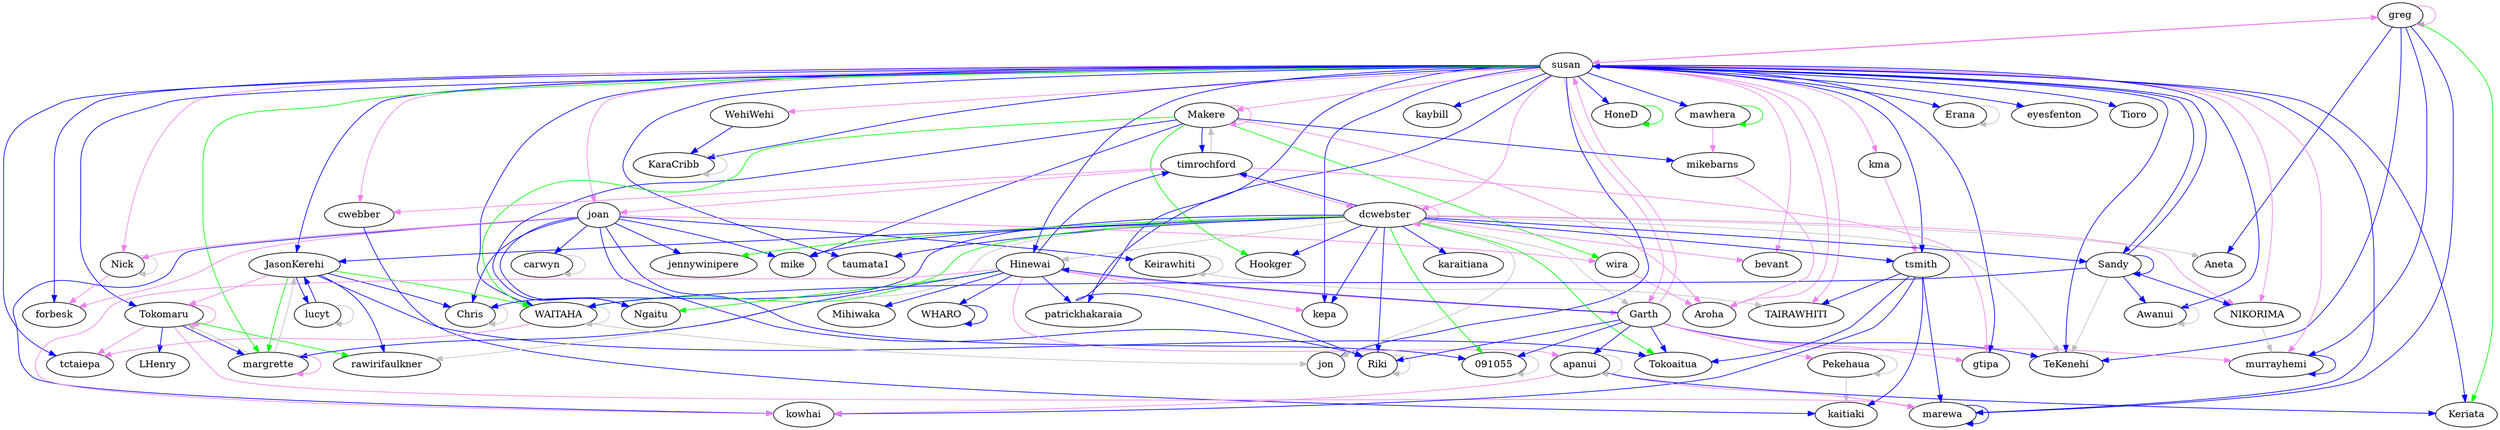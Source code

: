 digraph "G" {
   /* "greg" */
   "greg" -> "greg" [color="violet"];
   "greg" -> "susan" [color="violet"];
   "greg" -> "murrayhemi" [color="blue"];
   "greg" -> "marewa" [color="blue"];
   "greg" -> "TeKenehi" [color="blue"];
   "greg" -> "Keriata" [color="green"];
   "greg" -> "Aneta" [color="blue"];
   /* "joan" */
   "joan" -> "Keirawhiti" [color="blue"];
   "joan" -> "wira" [color="violet"];
   "joan" -> "Ngaitu" [color="blue"];
   "joan" -> "kowhai" [color="blue"];
   "joan" -> "091055" [color="blue"];
   "joan" -> "Chris" [color="blue"];
   "joan" -> "mike" [color="blue"];
   "joan" -> "forbesk" [color="violet"];
   "joan" -> "Nick" [color="violet"];
   "joan" -> "carwyn" [color="blue"];
   "joan" -> "Riki" [color="blue"];
   "joan" -> "jennywinipere" [color="blue"];
   /* "gjf" */
   /* "susan" */
   "susan" -> "murrayhemi" [color="violet"];
   "susan" -> "taumata1" [color="blue"];
   "susan" -> "cwebber" [color="violet"];
   "susan" -> "TAIRAWHITI" [color="violet"];
   "susan" -> "JasonKerehi" [color="blue"];
   "susan" -> "greg" [color="violet"];
   "susan" -> "joan" [color="violet"];
   "susan" -> "Tokomaru" [color="blue"];
   "susan" -> "Makere" [color="violet"];
   "susan" -> "WehiWehi" [color="violet"];
   "susan" -> "forbesk" [color="blue"];
   "susan" -> "KaraCribb" [color="blue"];
   "susan" -> "kma" [color="violet"];
   "susan" -> "Aroha" [color="violet"];
   "susan" -> "dcwebster" [color="violet"];
   "susan" -> "mawhera" [color="blue"];
   "susan" -> "kepa" [color="blue"];
   "susan" -> "kaybill" [color="blue"];
   "susan" -> "gtipa" [color="blue"];
   "susan" -> "tctaiepa" [color="blue"];
   "susan" -> "Hinewai" [color="blue"];
   "susan" -> "patrickhakaraia" [color="blue"];
   "susan" -> "HoneD" [color="blue"];
   "susan" -> "marewa" [color="blue"];
   "susan" -> "bevant" [color="violet"];
   "susan" -> "WAITAHA" [color="blue"];
   "susan" -> "Garth" [color="violet"];
   "susan" -> "NIKORIMA" [color="violet"];
   "susan" -> "Sandy" [color="blue"];
   "susan" -> "tsmith" [color="blue"];
   "susan" -> "Nick" [color="violet"];
   "susan" -> "Riki" [color="blue"];
   "susan" -> "TeKenehi" [color="blue"];
   "susan" -> "jon" [color="blue"];
   "susan" -> "Erana" [color="blue"];
   "susan" -> "eyesfenton" [color="blue"];
   "susan" -> "Tioro" [color="blue"];
   "susan" -> "margrette" [color="green"];
   "susan" -> "Awanui" [color="blue"];
   "susan" -> "Keriata" [color="blue"];
   /* "murrayhemi" */
   "murrayhemi" -> "murrayhemi" [color="blue"];
   /* "bcoombes" */
   /* "Keirawhiti" */
   "Keirawhiti" -> "Keirawhiti" [color="gray"];
   "Keirawhiti" -> "TAIRAWHITI" [color="gray"];
   /* "keirawhiti" */
   /* "TAIRAWHITI" */
   /* "tairawhiti" */
   /* "EastCoast" */
   /* "eastcoast" */
   /* "Hone" */
   /* "hone" */
   /* "taumata1" */
   /* "cwebber" */
   "cwebber" -> "kaitiaki" [color="blue"];
   /* "JasonKerehi" */
   "JasonKerehi" -> "lucyt" [color="blue"];
   "JasonKerehi" -> "Chris" [color="blue"];
   "JasonKerehi" -> "rawirifaulkner" [color="blue"];
   "JasonKerehi" -> "Tokomaru" [color="violet"];
   "JasonKerehi" -> "Tokoaitua" [color="blue"];
   "JasonKerehi" -> "WAITAHA" [color="green"];
   "JasonKerehi" -> "margrette" [color="green"];
   /* "jasonkerehi" */
   /* "Tokomaru" */
   "Tokomaru" -> "margrette" [color="blue"];
   "Tokomaru" -> "tctaiepa" [color="violet"];
   "Tokomaru" -> "marewa" [color="violet"];
   "Tokomaru" -> "LHenry" [color="blue"];
   "Tokomaru" -> "rawirifaulkner" [color="green"];
   "Tokomaru" -> "Tokomaru" [color="violet"];
   /* "tokomaru" */
   /* "WehiWehi" */
   "WehiWehi" -> "KaraCribb" [color="blue"];
   /* "wehiwehi" */
   /* "mharawira" */
   /* "Makere" */
   "Makere" -> "Makere" [color="violet"];
   "Makere" -> "WAITAHA" [color="green"];
   "Makere" -> "timrochford" [color="blue"];
   "Makere" -> "mikebarns" [color="blue"];
   "Makere" -> "mike" [color="blue"];
   "Makere" -> "Ngaitu" [color="blue"];
   "Makere" -> "wira" [color="green"];
   "Makere" -> "Aroha" [color="violet"];
   "Makere" -> "Hookger" [color="green"];
   /* "makere" */
   /* "forbesk" */
   /* "joncoakley" */
   /* "bledsoe1j" */
   /* "dburgess" */
   /* "chittydm" */
   /* "kma" */
   "kma" -> "tsmith" [color="violet"];
   /* "kaitiaki" */
   /* "Lucy" */
   /* "lucy" */
   /* "ngamahanga" */
   /* "taylerr" */
   /* "KaraCribb" */
   "KaraCribb" -> "KaraCribb" [color="gray"];
   /* "karacribb" */
   /* "Aroha" */
   /* "aroha" */
   /* "mikebarns" */
   "mikebarns" -> "Aroha" [color="violet"];
   /* "wira" */
   "wira" -> "Aroha" [color="violet"];
   /* "Rangikaiwhiria" */
   /* "rangikaiwhiria" */
   /* "Ronda" */
   /* "ronda" */
   /* "dcwebster" */
   "dcwebster" -> "dcwebster" [color="violet"];
   "dcwebster" -> "Hinewai" [color="gray"];
   "dcwebster" -> "taumata1" [color="blue"];
   "dcwebster" -> "bevant" [color="violet"];
   "dcwebster" -> "timrochford" [color="blue"];
   "dcwebster" -> "kepa" [color="blue"];
   "dcwebster" -> "Hookger" [color="blue"];
   "dcwebster" -> "Garth" [color="gray"];
   "dcwebster" -> "Tokoaitua" [color="green"];
   "dcwebster" -> "WAITAHA" [color="green"];
   "dcwebster" -> "091055" [color="green"];
   "dcwebster" -> "mike" [color="blue"];
   "dcwebster" -> "Chris" [color="blue"];
   "dcwebster" -> "Sandy" [color="blue"];
   "dcwebster" -> "NIKORIMA" [color="violet"];
   "dcwebster" -> "tsmith" [color="blue"];
   "dcwebster" -> "jennywinipere" [color="green"];
   "dcwebster" -> "Riki" [color="blue"];
   "dcwebster" -> "TeKenehi" [color="gray"];
   "dcwebster" -> "jon" [color="gray"];
   "dcwebster" -> "rawirifaulkner" [color="gray"];
   "dcwebster" -> "JasonKerehi" [color="blue"];
   "dcwebster" -> "karaitiana" [color="blue"];
   "dcwebster" -> "Aneta" [color="gray"];
   /* "mawhera" */
   "mawhera" -> "mawhera" [color="green"];
   "mawhera" -> "mikebarns" [color="violet"];
   /* "temarino" */
   /* "kepa" */
   /* "pita" */
   /* "Rawiri" */
   /* "rawiri" */
   /* "marus" */
   /* "Ray" */
   /* "ray" */
   /* "Otaraua" */
   /* "otaraua" */
   /* "Hookger" */
   /* "hookger" */
   /* "riri" */
   /* "Hinekura" */
   /* "hinekura" */
   /* "Tuhirangi" */
   /* "tuhirangi" */
   /* "Chaise" */
   /* "chaise" */
   /* "TWMT" */
   /* "twmt" */
   /* "kaybill" */
   /* "Pekehaua" */
   "Pekehaua" -> "Pekehaua" [color="gray"];
   "Pekehaua" -> "kaitiaki" [color="gray"];
   /* "pekehaua" */
   /* "apanui" */
   "apanui" -> "apanui" [color="gray"];
   "apanui" -> "marewa" [color="violet"];
   "apanui" -> "kowhai" [color="violet"];
   "apanui" -> "Keriata" [color="blue"];
   /* "gtipa" */
   /* "tctaiepa" */
   /* "Lindseybritton" */
   /* "lindseybritton" */
   /* "dave" */
   /* "karere" */
   /* "TAAH" */
   /* "taah" */
   /* "margrette" */
   "margrette" -> "Tokomaru" [color="gray"];
   "margrette" -> "margrette" [color="violet"];
   "margrette" -> "JasonKerehi" [color="gray"];
   /* "Taan" */
   /* "taan" */
   /* "WAITAHA" */
   "WAITAHA" -> "WAITAHA" [color="gray"];
   "WAITAHA" -> "tctaiepa" [color="violet"];
   "WAITAHA" -> "jon" [color="gray"];
   /* "waitaha" */
   /* "Sheik007" */
   /* "sheik007" */
   /* "Kaputerangi" */
   /* "kaputerangi" */
   /* "Jen" */
   /* "jen" */
   /* "Ngaitu" */
   /* "ngaitu" */
   /* "Hinewai" */
   "Hinewai" -> "apanui" [color="violet"];
   "Hinewai" -> "Ngaitu" [color="green"];
   "Hinewai" -> "timrochford" [color="blue"];
   "Hinewai" -> "margrette" [color="blue"];
   "Hinewai" -> "patrickhakaraia" [color="blue"];
   "Hinewai" -> "Mihiwaka" [color="blue"];
   "Hinewai" -> "Garth" [color="violet"];
   "Hinewai" -> "kepa" [color="violet"];
   "Hinewai" -> "kowhai" [color="violet"];
   "Hinewai" -> "WHARO" [color="blue"];
   /* "hinewai" */
   /* "Chez" */
   /* "chez" */
   /* "timrochford" */
   "timrochford" -> "Makere" [color="gray"];
   "timrochford" -> "gtipa" [color="violet"];
   "timrochford" -> "cwebber" [color="violet"];
   "timrochford" -> "joan" [color="violet"];
   "timrochford" -> "dcwebster" [color="violet"];
   /* "cherrington" */
   /* "Maoriboy" */
   /* "maoriboy" */
   /* "patrickhakaraia" */
   /* "Apiaka" */
   /* "apiaka" */
   /* "Mihiwaka" */
   /* "mihiwaka" */
   /* "18021964" */
   /* "mastud" */
   /* "PaulJones" */
   /* "pauljones" */
   /* "iri" */
   /* "whakarapa" */
   /* "renwicchri" */
   /* "arihana" */
   /* "lucyt" */
   "lucyt" -> "JasonKerehi" [color="blue"];
   "lucyt" -> "lucyt" [color="gray"];
   /* "Oriana1" */
   /* "oriana1" */
   /* "HoneD" */
   "HoneD" -> "HoneD" [color="green"];
   /* "honed" */
   /* "88888888" */
   /* "rongokahira" */
   /* "LHenry" */
   /* "lhenry" */
   /* "marewa" */
   "marewa" -> "marewa" [color="blue"];
   /* "bevant" */
   /* "jamesrelish" */
   /* "JFlavell" */
   /* "jflavell" */
   /* "Splodgecat" */
   /* "splodgecat" */
   /* "Jacqui" */
   /* "jacqui" */
   /* "kowhai" */
   /* "Mahihuakanga" */
   /* "mahihuakanga" */
   /* "reidy" */
   /* "Kingi" */
   /* "kingi" */
   /* "hcooper" */
   /* "morryb" */
   /* "skaraitiana" */
   /* "kohu" */
   /* "delli" */
   /* "reenwhakaki" */
   /* "pukaki" */
   /* "himiona" */
   /* "Arapata" */
   /* "arapata" */
   /* "Tokoaitua" */
   /* "tokoaitua" */
   /* "huriteao" */
   /* "Patti" */
   /* "patti" */
   /* "Garth" */
   "Garth" -> "Pekehaua" [color="violet"];
   "Garth" -> "gtipa" [color="violet"];
   "Garth" -> "Tokoaitua" [color="blue"];
   "Garth" -> "murrayhemi" [color="violet"];
   "Garth" -> "susan" [color="violet"];
   "Garth" -> "apanui" [color="blue"];
   "Garth" -> "091055" [color="blue"];
   "Garth" -> "Riki" [color="blue"];
   "Garth" -> "TeKenehi" [color="blue"];
   "Garth" -> "Hinewai" [color="blue"];
   /* "garth" */
   /* "Katrina" */
   /* "katrina" */
   /* "manuhiri" */
   /* "hs12" */
   /* "Dyanna" */
   /* "dyanna" */
   /* "Tracy" */
   /* "tracy" */
   /* "Ngatihine" */
   /* "ngatihine" */
   /* "Rick" */
   /* "rick" */
   /* "Eagle" */
   /* "eagle" */
   /* "091055" */
   "091055" -> "091055" [color="gray"];
   /* "Awanui" */
   "Awanui" -> "Awanui" [color="gray"];
   /* "awanui" */
   /* "mike" */
   /* "Chris" */
   "Chris" -> "Chris" [color="gray"];
   /* "chris" */
   /* "Kylab00" */
   /* "kylab00" */
   /* "Sandy" */
   "Sandy" -> "Sandy" [color="blue"];
   "Sandy" -> "Awanui" [color="blue"];
   "Sandy" -> "susan" [color="blue"];
   "Sandy" -> "NIKORIMA" [color="blue"];
   "Sandy" -> "WAITAHA" [color="blue"];
   "Sandy" -> "TeKenehi" [color="gray"];
   /* "sandy" */
   /* "Kahumairangi" */
   /* "kahumairangi" */
   /* "john" */
   /* "NIKORIMA" */
   "NIKORIMA" -> "murrayhemi" [color="gray"];
   /* "nikorima" */
   /* "tewakaora" */
   /* "Tane" */
   /* "tane" */
   /* "pounamu" */
   /* "tsmith" */
   "tsmith" -> "kaitiaki" [color="blue"];
   "tsmith" -> "TAIRAWHITI" [color="blue"];
   "tsmith" -> "Tokoaitua" [color="blue"];
   "tsmith" -> "kowhai" [color="blue"];
   "tsmith" -> "marewa" [color="blue"];
   /* "dragonwhanau" */
   /* "Waynos" */
   /* "waynos" */
   /* "Sana" */
   /* "sana" */
   /* "Mereana" */
   /* "mereana" */
   /* "keitapai" */
   /* "curtis" */
   /* "Dion" */
   /* "dion" */
   /* "WiccaMan" */
   /* "wiccaman" */
   /* "CPShaw" */
   /* "cpshaw" */
   /* "fourkinas" */
   /* "bhon004" */
   /* "rwk11" */
   /* "PENETITO" */
   /* "penetito" */
   /* "2553" */
   /* "carwyn" */
   "carwyn" -> "carwyn" [color="gray"];
   /* "Nick" */
   "Nick" -> "Nick" [color="gray"];
   "Nick" -> "forbesk" [color="violet"];
   /* "nick" */
   /* "dudette" */
   /* "sablyth" */
   /* "Wairua" */
   /* "wairua" */
   /* "grifen" */
   /* "WHARO" */
   "WHARO" -> "WHARO" [color="blue"];
   /* "wharo" */
   /* "taumarere" */
   /* "anil" */
   /* "estherc" */
   /* "kaimahi2002" */
   /* "hhona" */
   /* "honza" */
   /* "hopea898" */
   /* "hetauira" */
   /* "jennywinipere" */
   /* "natineha" */
   /* "Ngatiwai" */
   /* "ngatiwai" */
   /* "kactus" */
   /* "Whare" */
   /* "whare" */
   /* "Wharer" */
   /* "wharer" */
   /* "Aroha1670" */
   /* "aroha1670" */
   /* "GeorginaS" */
   /* "georginas" */
   /* "Riki" */
   "Riki" -> "Riki" [color="gray"];
   /* "riki" */
   /* "TOGIA" */
   /* "togia" */
   /* "dowkiller" */
   /* "1153" */
   /* "Korowai" */
   /* "korowai" */
   /* "krei" */
   /* "Rena" */
   /* "rena" */
   /* "TeKenehi" */
   /* "tekenehi" */
   /* "rarawa" */
   /* "burkec" */
   /* "Rehia" */
   /* "rehia" */
   /* "jon" */
   /* "Hori1" */
   /* "hori1" */
   /* "Keriata" */
   /* "keriata" */
   /* "Spike" */
   /* "spike" */
   /* "naomi" */
   /* "Erana" */
   "Erana" -> "Erana" [color="gray"];
   /* "erana" */
   /* "jj12" */
   /* "tekorowai6008" */
   /* "takutaropata" */
   /* "Poutini" */
   /* "poutini" */
   /* "ruta" */
   /* "reecehemi" */
   /* "anna" */
   /* "rianajulz" */
   /* "hlin041" */
   /* "gooddaytom" */
   /* "75Vixen" */
   /* "75vixen" */
   /* "marineaffairs" */
   /* "robyn" */
   /* "sylvia" */
   /* "Poornima" */
   /* "poornima" */
   /* "blu62" */
   /* "fozy" */
   /* "Wahine" */
   /* "wahine" */
   /* "abaker" */
   /* "Shad" */
   /* "shad" */
   /* "rawirifaulkner" */
   /* "tumoanaj" */
   /* "JWikaira" */
   /* "jwikaira" */
   /* "darling" */
   /* "rikwest007" */
   /* "NancyB" */
   /* "nancyb" */
   /* "chana000" */
   /* "kemara" */
   /* "David" */
   /* "david" */
   /* "wolftongue" */
   /* "ahikaa" */
   /* "AtariaJ" */
   /* "atariaj" */
   /* "wahooman" */
   /* "Mapihi" */
   /* "mapihi" */
   /* "waata41" */
   /* "Hepa" */
   /* "hepa" */
   /* "allin" */
   /* "Tamehana" */
   /* "tamehana" */
   /* "Tui" */
   /* "tui" */
   /* "karaitiana" */
   /* "piata" */
   /* "matariki" */
   /* "moya" */
   /* "aeiou" */
   /* "iou" */
   /* "Aneta" */
   /* "aneta" */
   /* "Miro" */
   /* "miro" */
   /* "Tina" */
   /* "tina" */
   /* "Waikare" */
   /* "waikare" */
   /* "timoti" */
   /* "whitutkauotuhoe" */
   /* "whitutekauotuhoe" */
   /* "Tautari" */
   /* "tautari" */
   /* "ngatauranga" */
   /* "007" */
   /* "HP" */
   /* "hp" */
   /* "jamesdacat" */
   /* "mereaira" */
   /* "jonathonmiki" */
   /* "Rangaugha" */
   /* "rangaugha" */
   /* "kylecav" */
   /* "kellyraroa" */
   /* "loafer" */
   /* "daydream" */
   /* "Cin" */
   /* "cin" */
   /* "Pikirangi" */
   /* "pikirangi" */
   /* "Victor" */
   /* "victor" */
   /* "NobleSavage" */
   /* "noblesavage" */
   /* "visisilin" */
   /* "kuuishinmit" */
   /* "rauwharangi" */
   /* "anaru" */
   /* "hohepa" */
   /* "Roz" */
   /* "roz" */
   /* "Jack" */
   /* "jack" */
   /* "Ruth" */
   /* "ruth" */
   /* "Kiriana" */
   /* "kiriana" */
   /* "steven" */
   /* "gerri" */
   /* "nani" */
   /* "eyesfenton" */
   /* "renep" */
   /* "brine" */
   /* "Maria" */
   /* "maria" */
   /* "joanne" */
   /* "pippi" */
   /* "Z" */
   /* "z" */
   /* "Zelka" */
   /* "zelka" */
   /* "aperahama" */
   /* "takuhoa" */
   /* "zack" */
   /* "wens" */
   /* "Jude" */
   /* "jude" */
   /* "hone1davis" */
   /* "ace" */
   /* "Mako" */
   /* "mako" */
   /* "RonaTeAo" */
   /* "ronateao" */
   /* "Puwhara" */
   /* "puwhara" */
   /* "Penetana10ar" */
   /* "penetana10ar" */
   /* "MOA" */
   /* "moa" */
   /* "Forestranger" */
   /* "forestranger" */
   /* "Karumac" */
   /* "karumac" */
   /* "ingrid" */
   /* "Miles" */
   /* "miles" */
   /* "Maz" */
   /* "maz" */
   /* "tai" */
   /* "rachem" */
   /* "Ceecee" */
   /* "ceecee" */
   /* "Wairau" */
   /* "wairau" */
   /* "gaye" */
   /* "ToteneRemo" */
   /* "toteneremo" */
   /* "blackswann" */
   /* "tu2" */
   /* "maoriwoman" */
   /* "rovena" */
   /* "miriama" */
   /* "Kelly" */
   /* "kelly" */
   /* "fr1day" */
   /* "lawyer33" */
   /* "kawhia" */
   /* "MaOriLiciOus274" */
   /* "maorilicious274" */
   /* "edirangi" */
   /* "ohaeman" */
   /* "Tioro" */
   /* "tioro" */
   /* "elnz" */
   /* "papaka" */
   /* "mac1" */
   /* "Jay" */
   /* "jay" */
   /* "jstewart" */
   /* "Elljay" */
   /* "elljay" */
   /* "kaawhiamoana" */
   /* "Ropata" */
   /* "ropata" */
   /* "robinp" */
   /* "kereopa" */
   /* "msasi" */
   /* "Frank" */
   /* "frank" */
   /* "Hoani" */
   /* "hoani" */
   /* "jahvis" */
   /* "Kgo" */
   /* "kgo" */
   /* "Tehenga" */
   /* "tehenga" */
   /* "ntane001" */
   /* "Azuria" */
   /* "azuria" */
   /* "heemi" */
   /* "hibudbro" */
   /* "jizellejoan" */
   /* "pmillen" */
   /* "sanity" */
   /* "Paru" */
   /* "paru" */
   /* "willit" */
   /* "Whakamere" */
   /* "whakamere" */
   /* "PAUL" */
   /* "paul" */
   /* "Louc93" */
   /* "louc93" */
   /* "tipi12" */
   /* "katu" */
   /* "witanaar" */
   /* "kupapa" */
   /* "Otakousista" */
   /* "otakousista" */
   /* "javarn" */
   /* "snaimail" */
   /* "goody2" */
   /* "makimaihitaniora" */
   /* "moana" */
   /* "mokena" */
   /* "Elsiekomene" */
   /* "elsiekomene" */
   /* "nedmonds" */
   /* "tunis" */
   /* "Pukaea" */
   /* "pukaea" */
   /* "Y2ranga" */
   /* "y2ranga" */
   /* "turva" */
   /* "Kerry" */
   /* "kerry" */
   /* "tfew" */
   /* "garf" */
   /* "dininon" */
   /* "makimaihitaniora01" */
   /* "Pioioi" */
   /* "pioioi" */
   /* "jonas" */
   /* "Puketeraki" */
   /* "puketeraki" */
   /* "Arataki" */
   /* "arataki" */
   /* "JT12" */
   /* "jt12" */
   /* "Tarn" */
   /* "tarn" */
   /* "arapeta" */
   /* "xenophile" */
   /* "Bronson" */
   /* "bronson" */
   /* "charl" */
   /* "corpman" */
   /* "james" */
   /* "poutukua" */
   /* "shine" */
   /* "mmm" */
   /* "wiggly" */
   /* "stepho" */
   /* "huia" */
   /* "Manawapou" */
   /* "manawapou" */
   /* "Hinewai2" */
   /* "hinewai2" */
   /* "2687" */
   /* "racton" */
   /* "sarah8" */
   /* "Elsina" */
   /* "elsina" */
   /* "mauriora" */
   /* "weta" */
   /* "TangataWhenua" */
   /* "tangatawhenua" */
   /* "KanakaMaoli808" */
   /* "kanakamaoli808" */
   /* "celeste" */
   /* "theo" */
   /* "roystuart" */
   /* "Kere" */
   /* "kere" */
   /* "ingrid01" */
   /* "ngauru" */
   /* "matenga" */
   /* "tuku" */
   /* "ptara2" */
   /* "Paua" */
   /* "paua" */
   /* "aluzdi" */
   /* "mareana" */
   /* "josephine" */
   /* "moanawhanau" */
   /* "buzzling" */
   /* "jarvarn" */
   /* "urraca" */
   /* "JulianeC" */
   /* "julianec" */
   /* "playing" */
   /* "4202" */
   /* "agh05" */
   /* "marygregory" */
   /* "twaruhia" */
   /* "Lynette" */
   /* "lynette" */
   /* "julie0donnell" */
   /* "ness" */
   /* "rasso" */
   /* "kaitiakihori" */
   /* "Janelle" */
   /* "janelle" */
   /* "tewaiari" */
   /* "hapeta" */
   /* "omiru" */
   /* "Dooley" */
   /* "dooley" */
   /* "tporou" */
   /* "hunternz" */
   /* "ianbesley" */
   /* "xine" */
   /* "rwiparata" */
   /* "greyduck" */
   /* "pwehi" */
   /* "ed" */
   /* "Rawiriwiri" */
   /* "rawiriwiri" */
   /* "shark" */
   /* "onobre2002" */
   /* "neharatnam" */
   /* "bsbrai" */
   /* "MaxwellK" */
   /* "maxwellk" */
   /* "markb" */
   /* "maarie" */
   /* "ngatihinegal" */
   /* "mervtano" */
   /* "NgawakaLuv" */
   /* "ngawakaluv" */
   /* "Antone" */
   /* "antone" */
   /* "tararenata" */
   /* "moza" */
   /* "adreantogia" */
   /* "angiet" */
   /* "lad001" */
   /* "Sia" */
   /* "sia" */
   /* "Tepoutahi" */
   /* "tepoutahi" */
   /* "heremia" */
   /* "kathryn" */
   /* "trazz" */
   /* "Psihas109" */
   /* "psihas109" */
   /* "ngaroata04" */
   /* "toni" */
   /* "thomas" */
   /* "Thomas31" */
   /* "thomas31" */
   /* "kimtetua" */
   /* "Erika" */
   /* "erika" */
   /* "isaac" */
   /* "melurlich" */
   /* "tewheri123" */
   /* "sunshineoysters" */
   /* "anita" */
   /* "whitedragonfly" */
   /* "meanmaorimean" */
   /* "adhi" */
   /* "LeanneBrown" */
   /* "leannebrown" */
   /* "Natitai" */
   /* "natitai" */
   /* "Al3sAnasg1rL" */
   /* "al3sanasg1rl" */
   /* "mct" */
   /* "nomaia" */
   /* "Muriwhenua" */
   /* "muriwhenua" */
   /* "MaoriSide" */
   /* "maoriside" */
   /* "Indigifriend" */
   /* "indigifriend" */
   /* "12345678" */
   /* "Carl" */
   /* "carl" */
   /* "Carly63" */
   /* "carly63" */
   /* "kiwimaori" */
   /* "ngaro" */
   /* "nkennedy" */
   /* "Pita07" */
   /* "pita07" */
   /* "KatieRutene" */
   /* "katierutene" */
   /* "Mina" */
   /* "mina" */
   /* "Rah461" */
   /* "rah461" */
   /* "nickfilips" */
   /* "Terangipuatata" */
   /* "terangipuatata" */
   /* "Penelope7" */
   /* "penelope7" */
   /* "Clare" */
   /* "clare" */
   /* "aparimanative" */
}
